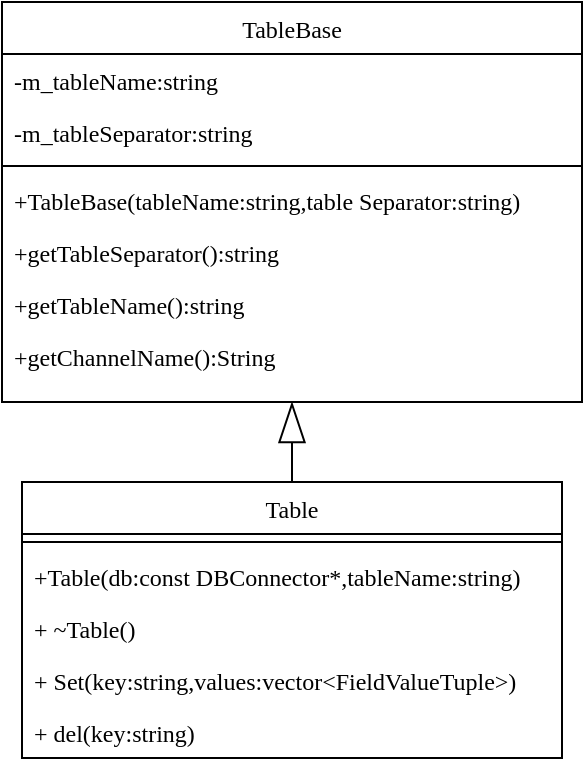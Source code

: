 <mxfile version="22.0.4" type="github">
  <diagram id="C5RBs43oDa-KdzZeNtuy" name="Page-1">
    <mxGraphModel dx="1022" dy="686" grid="1" gridSize="10" guides="1" tooltips="1" connect="1" arrows="1" fold="1" page="1" pageScale="1" pageWidth="827" pageHeight="1169" math="0" shadow="0">
      <root>
        <mxCell id="WIyWlLk6GJQsqaUBKTNV-0" />
        <mxCell id="WIyWlLk6GJQsqaUBKTNV-1" parent="WIyWlLk6GJQsqaUBKTNV-0" />
        <mxCell id="RsIIp7DNy85xj8DGO67I-0" value="TableBase" style="swimlane;fontStyle=0;align=center;verticalAlign=top;childLayout=stackLayout;horizontal=1;startSize=26;horizontalStack=0;resizeParent=1;resizeLast=0;collapsible=1;marginBottom=0;rounded=0;shadow=0;strokeWidth=1;fontSize=12;fontFamily=Times New Roman;" parent="WIyWlLk6GJQsqaUBKTNV-1" vertex="1">
          <mxGeometry x="220" y="120" width="290" height="200" as="geometry">
            <mxRectangle x="230" y="140" width="160" height="26" as="alternateBounds" />
          </mxGeometry>
        </mxCell>
        <mxCell id="RsIIp7DNy85xj8DGO67I-1" value="-m_tableName:string" style="text;align=left;verticalAlign=top;spacingLeft=4;spacingRight=4;overflow=hidden;rotatable=0;points=[[0,0.5],[1,0.5]];portConstraint=eastwest;fontSize=12;fontFamily=Times New Roman;" parent="RsIIp7DNy85xj8DGO67I-0" vertex="1">
          <mxGeometry y="26" width="290" height="26" as="geometry" />
        </mxCell>
        <mxCell id="RsIIp7DNy85xj8DGO67I-2" value="-m_tableSeparator:string" style="text;align=left;verticalAlign=top;spacingLeft=4;spacingRight=4;overflow=hidden;rotatable=0;points=[[0,0.5],[1,0.5]];portConstraint=eastwest;rounded=0;shadow=0;html=0;fontSize=12;fontFamily=Times New Roman;" parent="RsIIp7DNy85xj8DGO67I-0" vertex="1">
          <mxGeometry y="52" width="290" height="26" as="geometry" />
        </mxCell>
        <mxCell id="RsIIp7DNy85xj8DGO67I-6" value="" style="line;html=1;strokeWidth=1;align=left;verticalAlign=middle;spacingTop=-1;spacingLeft=3;spacingRight=3;rotatable=0;labelPosition=right;points=[];portConstraint=eastwest;fontSize=12;fontFamily=Times New Roman;" parent="RsIIp7DNy85xj8DGO67I-0" vertex="1">
          <mxGeometry y="78" width="290" height="8" as="geometry" />
        </mxCell>
        <mxCell id="RsIIp7DNy85xj8DGO67I-7" value="+TableBase(tableName:string,table Separator:string)" style="text;align=left;verticalAlign=top;spacingLeft=4;spacingRight=4;overflow=hidden;rotatable=0;points=[[0,0.5],[1,0.5]];portConstraint=eastwest;rounded=0;shadow=0;html=0;fontSize=12;fontFamily=Times New Roman;" parent="RsIIp7DNy85xj8DGO67I-0" vertex="1">
          <mxGeometry y="86" width="290" height="26" as="geometry" />
        </mxCell>
        <mxCell id="RsIIp7DNy85xj8DGO67I-8" value="+getTableSeparator():string" style="text;align=left;verticalAlign=top;spacingLeft=4;spacingRight=4;overflow=hidden;rotatable=0;points=[[0,0.5],[1,0.5]];portConstraint=eastwest;rounded=0;shadow=0;html=0;fontSize=12;fontFamily=Times New Roman;" parent="RsIIp7DNy85xj8DGO67I-0" vertex="1">
          <mxGeometry y="112" width="290" height="26" as="geometry" />
        </mxCell>
        <mxCell id="RsIIp7DNy85xj8DGO67I-9" value="+getTableName():string" style="text;align=left;verticalAlign=top;spacingLeft=4;spacingRight=4;overflow=hidden;rotatable=0;points=[[0,0.5],[1,0.5]];portConstraint=eastwest;rounded=0;shadow=0;html=0;fontSize=12;fontFamily=Times New Roman;" parent="RsIIp7DNy85xj8DGO67I-0" vertex="1">
          <mxGeometry y="138" width="290" height="26" as="geometry" />
        </mxCell>
        <mxCell id="RsIIp7DNy85xj8DGO67I-10" value="+getChannelName():String" style="text;align=left;verticalAlign=top;spacingLeft=4;spacingRight=4;overflow=hidden;rotatable=0;points=[[0,0.5],[1,0.5]];portConstraint=eastwest;rounded=0;shadow=0;html=0;fontSize=12;fontFamily=Times New Roman;" parent="RsIIp7DNy85xj8DGO67I-0" vertex="1">
          <mxGeometry y="164" width="290" height="26" as="geometry" />
        </mxCell>
        <mxCell id="RsIIp7DNy85xj8DGO67I-24" value="Table" style="swimlane;fontStyle=0;align=center;verticalAlign=top;childLayout=stackLayout;horizontal=1;startSize=26;horizontalStack=0;resizeParent=1;resizeLast=0;collapsible=1;marginBottom=0;rounded=0;shadow=0;strokeWidth=1;fontSize=12;fontFamily=Times New Roman;" parent="WIyWlLk6GJQsqaUBKTNV-1" vertex="1">
          <mxGeometry x="230" y="360" width="270" height="138" as="geometry">
            <mxRectangle x="130" y="380" width="160" height="26" as="alternateBounds" />
          </mxGeometry>
        </mxCell>
        <mxCell id="RsIIp7DNy85xj8DGO67I-25" value="" style="line;html=1;strokeWidth=1;align=left;verticalAlign=middle;spacingTop=-1;spacingLeft=3;spacingRight=3;rotatable=0;labelPosition=right;points=[];portConstraint=eastwest;fontSize=12;fontFamily=Times New Roman;" parent="RsIIp7DNy85xj8DGO67I-24" vertex="1">
          <mxGeometry y="26" width="270" height="8" as="geometry" />
        </mxCell>
        <mxCell id="RsIIp7DNy85xj8DGO67I-26" value="+Table(db:const DBConnector*,tableName:string)" style="text;align=left;verticalAlign=top;spacingLeft=4;spacingRight=4;overflow=hidden;rotatable=0;points=[[0,0.5],[1,0.5]];portConstraint=eastwest;fontSize=12;fontFamily=Times New Roman;" parent="RsIIp7DNy85xj8DGO67I-24" vertex="1">
          <mxGeometry y="34" width="270" height="26" as="geometry" />
        </mxCell>
        <mxCell id="RsIIp7DNy85xj8DGO67I-27" value="+ ~Table()" style="text;align=left;verticalAlign=top;spacingLeft=4;spacingRight=4;overflow=hidden;rotatable=0;points=[[0,0.5],[1,0.5]];portConstraint=eastwest;fontSize=12;fontFamily=Times New Roman;" parent="RsIIp7DNy85xj8DGO67I-24" vertex="1">
          <mxGeometry y="60" width="270" height="26" as="geometry" />
        </mxCell>
        <mxCell id="RsIIp7DNy85xj8DGO67I-28" value="+ Set(key:string,values:vector&lt;FieldValueTuple&gt;)" style="text;align=left;verticalAlign=top;spacingLeft=4;spacingRight=4;overflow=hidden;rotatable=0;points=[[0,0.5],[1,0.5]];portConstraint=eastwest;fontSize=12;fontFamily=Times New Roman;" parent="RsIIp7DNy85xj8DGO67I-24" vertex="1">
          <mxGeometry y="86" width="270" height="26" as="geometry" />
        </mxCell>
        <mxCell id="RsIIp7DNy85xj8DGO67I-29" value="+ del(key:string)" style="text;align=left;verticalAlign=top;spacingLeft=4;spacingRight=4;overflow=hidden;rotatable=0;points=[[0,0.5],[1,0.5]];portConstraint=eastwest;fontSize=12;fontFamily=Times New Roman;" parent="RsIIp7DNy85xj8DGO67I-24" vertex="1">
          <mxGeometry y="112" width="270" height="26" as="geometry" />
        </mxCell>
        <mxCell id="RsIIp7DNy85xj8DGO67I-30" value="" style="endArrow=blockThin;html=1;rounded=0;entryX=0.5;entryY=1;entryDx=0;entryDy=0;exitX=0.5;exitY=0;exitDx=0;exitDy=0;endFill=0;strokeWidth=1;endSize=18;fontSize=12;fontFamily=Times New Roman;" parent="WIyWlLk6GJQsqaUBKTNV-1" source="RsIIp7DNy85xj8DGO67I-24" target="RsIIp7DNy85xj8DGO67I-0" edge="1">
          <mxGeometry width="50" height="50" relative="1" as="geometry">
            <mxPoint x="280" y="460" as="sourcePoint" />
            <mxPoint x="330" y="410" as="targetPoint" />
          </mxGeometry>
        </mxCell>
      </root>
    </mxGraphModel>
  </diagram>
</mxfile>
